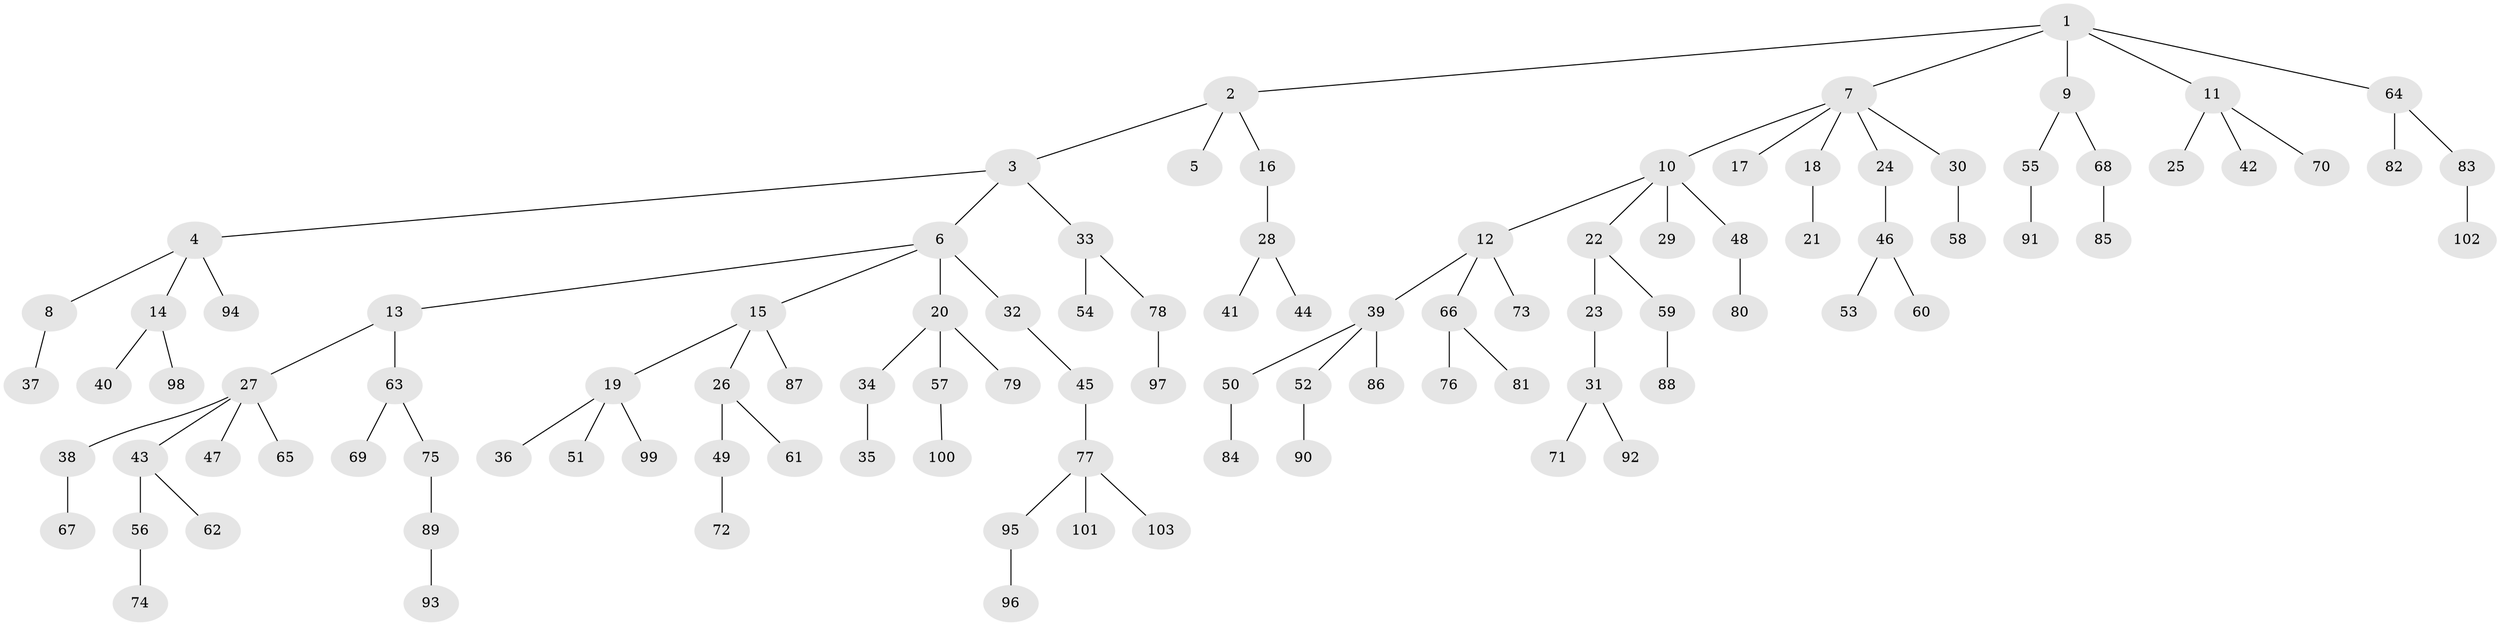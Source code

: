 // coarse degree distribution, {11: 0.06666666666666667, 1: 0.8, 5: 0.03333333333333333, 2: 0.06666666666666667, 3: 0.03333333333333333}
// Generated by graph-tools (version 1.1) at 2025/19/03/04/25 18:19:24]
// undirected, 103 vertices, 102 edges
graph export_dot {
graph [start="1"]
  node [color=gray90,style=filled];
  1;
  2;
  3;
  4;
  5;
  6;
  7;
  8;
  9;
  10;
  11;
  12;
  13;
  14;
  15;
  16;
  17;
  18;
  19;
  20;
  21;
  22;
  23;
  24;
  25;
  26;
  27;
  28;
  29;
  30;
  31;
  32;
  33;
  34;
  35;
  36;
  37;
  38;
  39;
  40;
  41;
  42;
  43;
  44;
  45;
  46;
  47;
  48;
  49;
  50;
  51;
  52;
  53;
  54;
  55;
  56;
  57;
  58;
  59;
  60;
  61;
  62;
  63;
  64;
  65;
  66;
  67;
  68;
  69;
  70;
  71;
  72;
  73;
  74;
  75;
  76;
  77;
  78;
  79;
  80;
  81;
  82;
  83;
  84;
  85;
  86;
  87;
  88;
  89;
  90;
  91;
  92;
  93;
  94;
  95;
  96;
  97;
  98;
  99;
  100;
  101;
  102;
  103;
  1 -- 2;
  1 -- 7;
  1 -- 9;
  1 -- 11;
  1 -- 64;
  2 -- 3;
  2 -- 5;
  2 -- 16;
  3 -- 4;
  3 -- 6;
  3 -- 33;
  4 -- 8;
  4 -- 14;
  4 -- 94;
  6 -- 13;
  6 -- 15;
  6 -- 20;
  6 -- 32;
  7 -- 10;
  7 -- 17;
  7 -- 18;
  7 -- 24;
  7 -- 30;
  8 -- 37;
  9 -- 55;
  9 -- 68;
  10 -- 12;
  10 -- 22;
  10 -- 29;
  10 -- 48;
  11 -- 25;
  11 -- 42;
  11 -- 70;
  12 -- 39;
  12 -- 66;
  12 -- 73;
  13 -- 27;
  13 -- 63;
  14 -- 40;
  14 -- 98;
  15 -- 19;
  15 -- 26;
  15 -- 87;
  16 -- 28;
  18 -- 21;
  19 -- 36;
  19 -- 51;
  19 -- 99;
  20 -- 34;
  20 -- 57;
  20 -- 79;
  22 -- 23;
  22 -- 59;
  23 -- 31;
  24 -- 46;
  26 -- 49;
  26 -- 61;
  27 -- 38;
  27 -- 43;
  27 -- 47;
  27 -- 65;
  28 -- 41;
  28 -- 44;
  30 -- 58;
  31 -- 71;
  31 -- 92;
  32 -- 45;
  33 -- 54;
  33 -- 78;
  34 -- 35;
  38 -- 67;
  39 -- 50;
  39 -- 52;
  39 -- 86;
  43 -- 56;
  43 -- 62;
  45 -- 77;
  46 -- 53;
  46 -- 60;
  48 -- 80;
  49 -- 72;
  50 -- 84;
  52 -- 90;
  55 -- 91;
  56 -- 74;
  57 -- 100;
  59 -- 88;
  63 -- 69;
  63 -- 75;
  64 -- 82;
  64 -- 83;
  66 -- 76;
  66 -- 81;
  68 -- 85;
  75 -- 89;
  77 -- 95;
  77 -- 101;
  77 -- 103;
  78 -- 97;
  83 -- 102;
  89 -- 93;
  95 -- 96;
}
